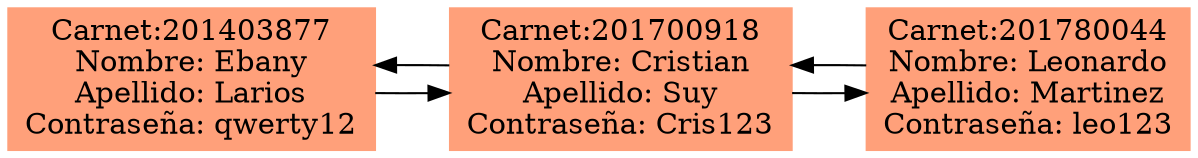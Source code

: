 digraph G {
node[shape=rectangle, style=filled, color=lightsalmon];
rankdir=LR;
N0[label="Carnet:201403877
Nombre: Ebany
Apellido: Larios
Contraseña: qwerty12"];
N1[label="Carnet:201700918
Nombre: Cristian
Apellido: Suy
Contraseña: Cris123"];
N2[label="Carnet:201780044
Nombre: Leonardo
Apellido: Martinez
Contraseña: leo123"];
N0->N1->N2
N2->N1->N0
}